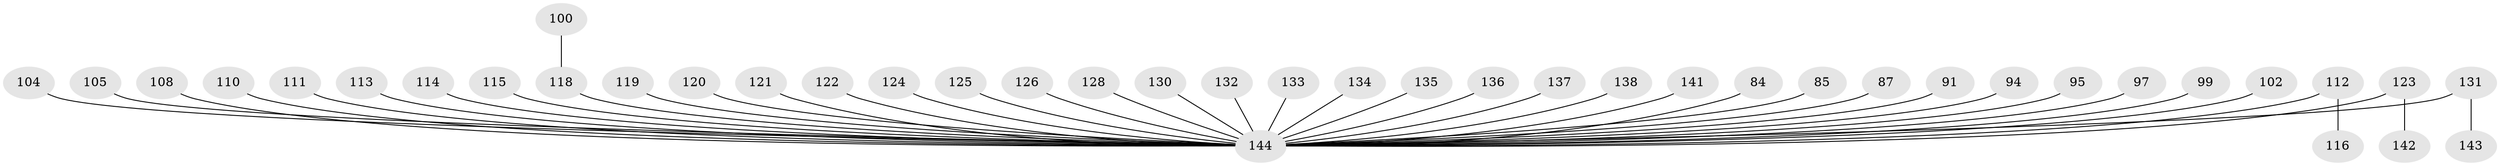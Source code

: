 // original degree distribution, {6: 0.04861111111111111, 2: 0.24305555555555555, 4: 0.027777777777777776, 3: 0.1527777777777778, 5: 0.006944444444444444, 7: 0.013888888888888888, 1: 0.5069444444444444}
// Generated by graph-tools (version 1.1) at 2025/55/03/04/25 21:55:42]
// undirected, 43 vertices, 42 edges
graph export_dot {
graph [start="1"]
  node [color=gray90,style=filled];
  84;
  85;
  87;
  91;
  94;
  95;
  97;
  99;
  100;
  102;
  104;
  105;
  108;
  110;
  111;
  112 [super="+39+65+103"];
  113;
  114;
  115;
  116;
  118 [super="+98"];
  119;
  120;
  121;
  122;
  123;
  124;
  125;
  126;
  128;
  130 [super="+53+67"];
  131 [super="+127"];
  132;
  133;
  134;
  135;
  136;
  137;
  138;
  141;
  142;
  143;
  144 [super="+50+69+82+129+139+44+55+117+13+37+40+42+61+80+45+49+52+56+57+62+89+60+83+88+66+68+71+106+140+73+92+74+75+77+78+90+93+79+81"];
  84 -- 144;
  85 -- 144;
  87 -- 144;
  91 -- 144;
  94 -- 144;
  95 -- 144;
  97 -- 144;
  99 -- 144;
  100 -- 118;
  102 -- 144;
  104 -- 144;
  105 -- 144;
  108 -- 144;
  110 -- 144;
  111 -- 144;
  112 -- 116;
  112 -- 144;
  113 -- 144;
  114 -- 144;
  115 -- 144;
  118 -- 144;
  119 -- 144;
  120 -- 144;
  121 -- 144;
  122 -- 144;
  123 -- 142;
  123 -- 144;
  124 -- 144;
  125 -- 144;
  126 -- 144;
  128 -- 144;
  130 -- 144;
  131 -- 143;
  131 -- 144;
  132 -- 144;
  133 -- 144;
  134 -- 144;
  135 -- 144;
  136 -- 144;
  137 -- 144;
  138 -- 144;
  141 -- 144;
}
